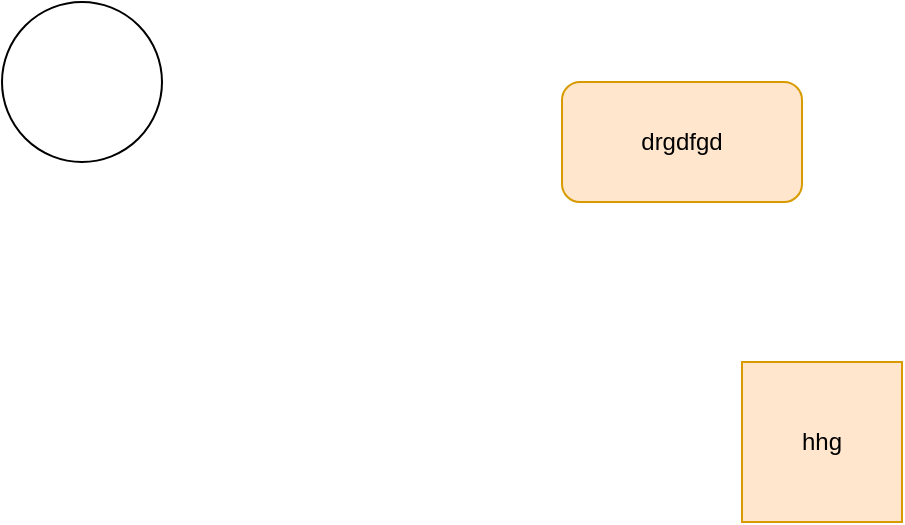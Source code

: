 <mxfile version="24.4.2" type="github">
  <diagram name="Page-1" id="u4DxyU6BI0TSQ7bg5pkQ">
    <mxGraphModel dx="1772" dy="811" grid="1" gridSize="10" guides="1" tooltips="1" connect="1" arrows="1" fold="1" page="1" pageScale="1" pageWidth="827" pageHeight="1169" math="0" shadow="0">
      <root>
        <mxCell id="0" />
        <mxCell id="1" style="" parent="0" />
        <UserObject label="drgdfgd" tags="test" id="-00R2F4Bpn7ypyN0aPdk-1">
          <mxCell style="rounded=1;whiteSpace=wrap;html=1;fillColor=#ffe6cc;strokeColor=#d79b00;gradientColor=none;glass=0;shadow=0;" parent="1" vertex="1">
            <mxGeometry x="370" y="160" width="120" height="60" as="geometry" />
          </mxCell>
        </UserObject>
        <UserObject label="hhg" tags="test" id="tgMQed9vpyuiod9IinPS-8">
          <mxCell style="whiteSpace=wrap;html=1;aspect=fixed;fillColor=#ffe6cc;strokeColor=#d79b00;" vertex="1" parent="1">
            <mxGeometry x="460" y="300" width="80" height="80" as="geometry" />
          </mxCell>
        </UserObject>
        <mxCell id="tgMQed9vpyuiod9IinPS-9" value="" style="ellipse;whiteSpace=wrap;html=1;aspect=fixed;" vertex="1" parent="1">
          <mxGeometry x="90" y="120" width="80" height="80" as="geometry" />
        </mxCell>
      </root>
    </mxGraphModel>
  </diagram>
</mxfile>
